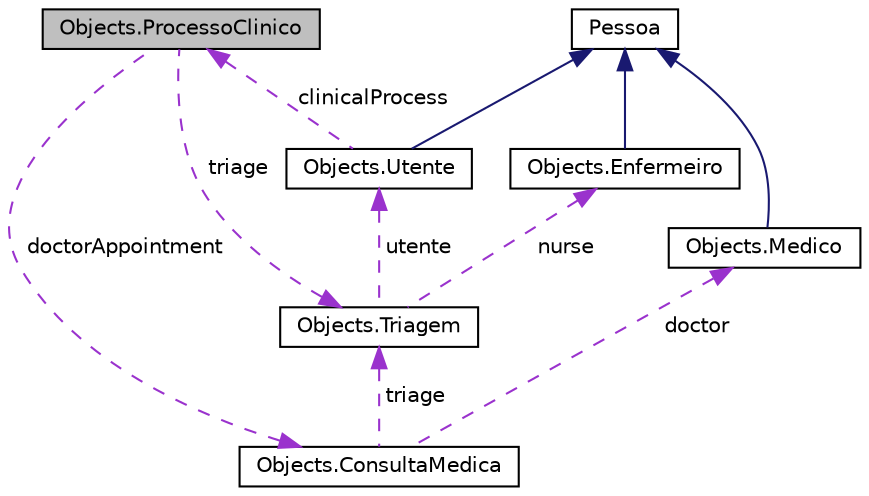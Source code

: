 digraph "Objects.ProcessoClinico"
{
 // LATEX_PDF_SIZE
  edge [fontname="Helvetica",fontsize="10",labelfontname="Helvetica",labelfontsize="10"];
  node [fontname="Helvetica",fontsize="10",shape=record];
  Node1 [label="Objects.ProcessoClinico",height=0.2,width=0.4,color="black", fillcolor="grey75", style="filled", fontcolor="black",tooltip="Class that manages the clinical process of an Utente"];
  Node2 -> Node1 [dir="back",color="darkorchid3",fontsize="10",style="dashed",label=" doctorAppointment" ,fontname="Helvetica"];
  Node2 [label="Objects.ConsultaMedica",height=0.2,width=0.4,color="black", fillcolor="white", style="filled",URL="$class_objects_1_1_consulta_medica.html",tooltip="Gets all information from triagem, doctor code that saw the patient, diagnosis, medication,..."];
  Node3 -> Node2 [dir="back",color="darkorchid3",fontsize="10",style="dashed",label=" doctor" ,fontname="Helvetica"];
  Node3 [label="Objects.Medico",height=0.2,width=0.4,color="black", fillcolor="white", style="filled",URL="$class_objects_1_1_medico.html",tooltip="Doctor class"];
  Node4 -> Node3 [dir="back",color="midnightblue",fontsize="10",style="solid",fontname="Helvetica"];
  Node4 [label="Pessoa",height=0.2,width=0.4,color="black", fillcolor="white", style="filled",URL="$class_objects_1_1_pessoa.html",tooltip=" "];
  Node5 -> Node2 [dir="back",color="darkorchid3",fontsize="10",style="dashed",label=" triage" ,fontname="Helvetica"];
  Node5 [label="Objects.Triagem",height=0.2,width=0.4,color="black", fillcolor="white", style="filled",URL="$class_objects_1_1_triagem.html",tooltip="Class of triagem"];
  Node6 -> Node5 [dir="back",color="darkorchid3",fontsize="10",style="dashed",label=" nurse" ,fontname="Helvetica"];
  Node6 [label="Objects.Enfermeiro",height=0.2,width=0.4,color="black", fillcolor="white", style="filled",URL="$class_objects_1_1_enfermeiro.html",tooltip="Nurse class"];
  Node4 -> Node6 [dir="back",color="midnightblue",fontsize="10",style="solid",fontname="Helvetica"];
  Node7 -> Node5 [dir="back",color="darkorchid3",fontsize="10",style="dashed",label=" utente" ,fontname="Helvetica"];
  Node7 [label="Objects.Utente",height=0.2,width=0.4,color="black", fillcolor="white", style="filled",URL="$class_objects_1_1_utente.html",tooltip=" "];
  Node4 -> Node7 [dir="back",color="midnightblue",fontsize="10",style="solid",fontname="Helvetica"];
  Node1 -> Node7 [dir="back",color="darkorchid3",fontsize="10",style="dashed",label=" clinicalProcess" ,fontname="Helvetica"];
  Node5 -> Node1 [dir="back",color="darkorchid3",fontsize="10",style="dashed",label=" triage" ,fontname="Helvetica"];
}
